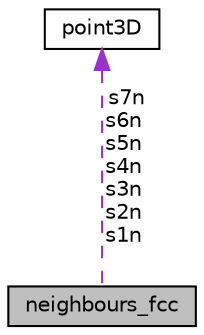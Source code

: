 digraph "neighbours_fcc"
{
  edge [fontname="Helvetica",fontsize="10",labelfontname="Helvetica",labelfontsize="10"];
  node [fontname="Helvetica",fontsize="10",shape=record];
  Node1 [label="neighbours_fcc",height=0.2,width=0.4,color="black", fillcolor="grey75", style="filled" fontcolor="black"];
  Node2 -> Node1 [dir="back",color="darkorchid3",fontsize="10",style="dashed",label=" s7n\ns6n\ns5n\ns4n\ns3n\ns2n\ns1n" ,fontname="Helvetica"];
  Node2 [label="point3D",height=0.2,width=0.4,color="black", fillcolor="white", style="filled",URL="$structpoint3D.html",tooltip="This structure is used to represent 3D millier indices of points in real space of the crystal lattice..."];
}
